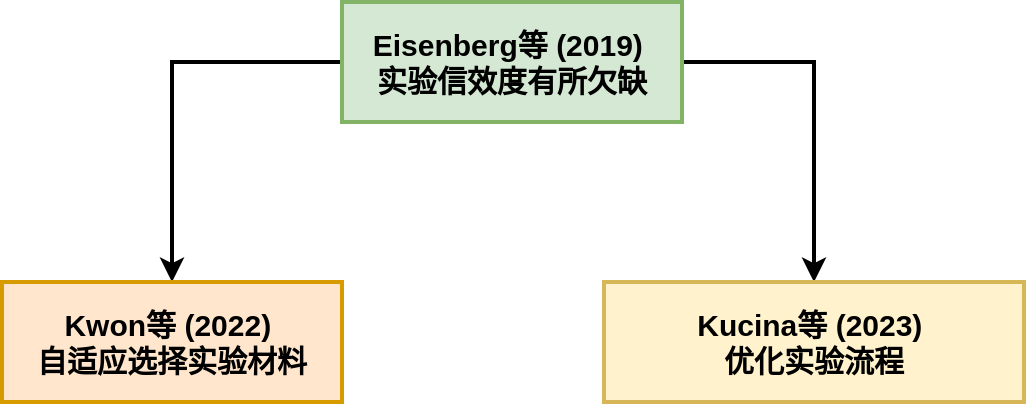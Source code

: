 <mxfile version="22.1.9" type="github" pages="3">
  <diagram name="第 1 页" id="Y6NeB6YuhVJnNUALUvzM">
    <mxGraphModel dx="1420" dy="750" grid="1" gridSize="10" guides="1" tooltips="1" connect="1" arrows="1" fold="1" page="1" pageScale="1" pageWidth="827" pageHeight="1169" math="0" shadow="0">
      <root>
        <mxCell id="0" />
        <mxCell id="1" parent="0" />
        <mxCell id="rUZRIowUhvnyUxmbE3W7-5" value="" style="edgeStyle=orthogonalEdgeStyle;rounded=0;orthogonalLoop=1;jettySize=auto;html=1;fontSize=15;fontStyle=1;strokeWidth=2;" parent="1" source="rUZRIowUhvnyUxmbE3W7-1" target="rUZRIowUhvnyUxmbE3W7-4" edge="1">
          <mxGeometry relative="1" as="geometry">
            <Array as="points">
              <mxPoint x="555" y="270" />
            </Array>
          </mxGeometry>
        </mxCell>
        <mxCell id="-_fgUhSU89ilqW0Jq1CY-1" style="edgeStyle=orthogonalEdgeStyle;rounded=0;orthogonalLoop=1;jettySize=auto;html=1;exitX=0;exitY=0.5;exitDx=0;exitDy=0;entryX=0.5;entryY=0;entryDx=0;entryDy=0;fontStyle=1;strokeWidth=2;" parent="1" source="rUZRIowUhvnyUxmbE3W7-1" target="rUZRIowUhvnyUxmbE3W7-2" edge="1">
          <mxGeometry relative="1" as="geometry">
            <mxPoint x="299" y="270" as="sourcePoint" />
          </mxGeometry>
        </mxCell>
        <mxCell id="rUZRIowUhvnyUxmbE3W7-1" value="Eisenberg等&amp;nbsp;(2019)&amp;nbsp;&lt;br style=&quot;font-size: 15px;&quot;&gt;实验信效度有所欠缺" style="rounded=0;whiteSpace=wrap;html=1;fontSize=15;fontStyle=1;strokeWidth=2;fillColor=#d5e8d4;strokeColor=#82b366;" parent="1" vertex="1">
          <mxGeometry x="319" y="240" width="170" height="60" as="geometry" />
        </mxCell>
        <mxCell id="rUZRIowUhvnyUxmbE3W7-2" value="Kwon等 (2022)&amp;nbsp;&lt;br style=&quot;font-size: 15px;&quot;&gt;自适应选择实验材料" style="whiteSpace=wrap;html=1;rounded=0;fontSize=15;fontStyle=1;strokeWidth=2;fillColor=#ffe6cc;strokeColor=#d79b00;" parent="1" vertex="1">
          <mxGeometry x="149" y="380" width="170" height="60" as="geometry" />
        </mxCell>
        <mxCell id="rUZRIowUhvnyUxmbE3W7-4" value="Kucina等 (2023)&amp;nbsp;&lt;br style=&quot;font-size: 15px;&quot;&gt;优化实验流程" style="whiteSpace=wrap;html=1;rounded=0;fontSize=15;fontStyle=1;strokeWidth=2;fillColor=#fff2cc;strokeColor=#d6b656;" parent="1" vertex="1">
          <mxGeometry x="450" y="380" width="210" height="60" as="geometry" />
        </mxCell>
      </root>
    </mxGraphModel>
  </diagram>
  <diagram id="Mz561NkJV60P83ieriLZ" name="第 2 页">
    <mxGraphModel dx="1420" dy="750" grid="1" gridSize="10" guides="1" tooltips="1" connect="1" arrows="1" fold="1" page="1" pageScale="1" pageWidth="827" pageHeight="1169" math="1" shadow="0">
      <root>
        <mxCell id="0" />
        <mxCell id="1" parent="0" />
        <mxCell id="4qHQcw-jY9jaSLIj31XH-3" style="rounded=0;orthogonalLoop=1;jettySize=auto;html=1;entryX=0.5;entryY=0;entryDx=0;entryDy=0;fontSize=12;" parent="1" source="4qHQcw-jY9jaSLIj31XH-1" target="4qHQcw-jY9jaSLIj31XH-2" edge="1">
          <mxGeometry relative="1" as="geometry" />
        </mxCell>
        <mxCell id="4qHQcw-jY9jaSLIj31XH-7" style="rounded=0;orthogonalLoop=1;jettySize=auto;html=1;fontSize=12;" parent="1" source="4qHQcw-jY9jaSLIj31XH-1" target="4qHQcw-jY9jaSLIj31XH-6" edge="1">
          <mxGeometry relative="1" as="geometry" />
        </mxCell>
        <mxCell id="4qHQcw-jY9jaSLIj31XH-1" value="&lt;b style=&quot;font-size: 21px;&quot;&gt;X&lt;/b&gt;" style="rounded=0;whiteSpace=wrap;html=1;fontSize=21;" parent="1" vertex="1">
          <mxGeometry x="490" y="270" width="120" height="60" as="geometry" />
        </mxCell>
        <mxCell id="4qHQcw-jY9jaSLIj31XH-5" value="" style="edgeStyle=orthogonalEdgeStyle;rounded=0;orthogonalLoop=1;jettySize=auto;html=1;fontSize=12;strokeWidth=2;" parent="1" source="4qHQcw-jY9jaSLIj31XH-2" target="4qHQcw-jY9jaSLIj31XH-4" edge="1">
          <mxGeometry relative="1" as="geometry" />
        </mxCell>
        <mxCell id="4qHQcw-jY9jaSLIj31XH-11" style="edgeStyle=orthogonalEdgeStyle;rounded=0;orthogonalLoop=1;jettySize=auto;html=1;entryX=0;entryY=0.5;entryDx=0;entryDy=0;startArrow=classic;startFill=1;fontSize=12;strokeWidth=2;" parent="1" source="4qHQcw-jY9jaSLIj31XH-2" target="4qHQcw-jY9jaSLIj31XH-6" edge="1">
          <mxGeometry relative="1" as="geometry" />
        </mxCell>
        <mxCell id="4qHQcw-jY9jaSLIj31XH-2" value="$$\mathbf&amp;nbsp;&lt;br style=&quot;font-size: 21px;&quot;&gt;\theta$$" style="ellipse;whiteSpace=wrap;html=1;fontSize=21;" parent="1" vertex="1">
          <mxGeometry x="364" y="410" width="100" height="50" as="geometry" />
        </mxCell>
        <mxCell id="4qHQcw-jY9jaSLIj31XH-4" value="&lt;b style=&quot;border-color: var(--border-color); font-size: 21px;&quot;&gt;Y&lt;/b&gt;" style="whiteSpace=wrap;html=1;fontSize=14;" parent="1" vertex="1">
          <mxGeometry x="354" y="535" width="120" height="60" as="geometry" />
        </mxCell>
        <mxCell id="4qHQcw-jY9jaSLIj31XH-9" value="" style="edgeStyle=orthogonalEdgeStyle;rounded=0;orthogonalLoop=1;jettySize=auto;html=1;entryX=0.5;entryY=0;entryDx=0;entryDy=0;fontSize=12;strokeWidth=2;" parent="1" source="4qHQcw-jY9jaSLIj31XH-6" target="4qHQcw-jY9jaSLIj31XH-10" edge="1">
          <mxGeometry relative="1" as="geometry">
            <mxPoint x="670" y="540" as="targetPoint" />
          </mxGeometry>
        </mxCell>
        <mxCell id="4qHQcw-jY9jaSLIj31XH-6" value="$$\mathbf&amp;nbsp;&lt;br style=&quot;font-size: 21px;&quot;&gt;\tau$$" style="ellipse;whiteSpace=wrap;html=1;fontSize=21;" parent="1" vertex="1">
          <mxGeometry x="620" y="410" width="100" height="50" as="geometry" />
        </mxCell>
        <mxCell id="4qHQcw-jY9jaSLIj31XH-10" value="&lt;b style=&quot;border-color: var(--border-color); font-size: 21px;&quot;&gt;logT&lt;/b&gt;" style="whiteSpace=wrap;html=1;fontSize=14;" parent="1" vertex="1">
          <mxGeometry x="610" y="535" width="120" height="60" as="geometry" />
        </mxCell>
      </root>
    </mxGraphModel>
  </diagram>
  <diagram id="Odnld5mZ4Xsp_DrHCO3e" name="第 3 页">
    <mxGraphModel dx="811" dy="429" grid="1" gridSize="10" guides="1" tooltips="1" connect="1" arrows="1" fold="1" page="1" pageScale="1" pageWidth="827" pageHeight="1169" math="0" shadow="0">
      <root>
        <mxCell id="0" />
        <mxCell id="1" parent="0" />
        <mxCell id="xFs45822GaQPqwtYCmJl-3" value="" style="edgeStyle=orthogonalEdgeStyle;rounded=0;orthogonalLoop=1;jettySize=auto;html=1;fontSize=16;fontStyle=1;fillColor=#ffe6cc;strokeColor=#d79b00;" edge="1" parent="1" source="xFs45822GaQPqwtYCmJl-1" target="xFs45822GaQPqwtYCmJl-2">
          <mxGeometry relative="1" as="geometry" />
        </mxCell>
        <mxCell id="xFs45822GaQPqwtYCmJl-1" value="估计题目参数" style="rounded=0;whiteSpace=wrap;html=1;fontSize=16;fontStyle=1;fillColor=#ffe6cc;strokeColor=#d79b00;" vertex="1" parent="1">
          <mxGeometry x="100" y="200" width="120" height="60" as="geometry" />
        </mxCell>
        <mxCell id="xFs45822GaQPqwtYCmJl-5" value="" style="edgeStyle=orthogonalEdgeStyle;rounded=0;orthogonalLoop=1;jettySize=auto;html=1;fontSize=16;fontStyle=1;fillColor=#ffe6cc;strokeColor=#d79b00;" edge="1" parent="1" source="xFs45822GaQPqwtYCmJl-2" target="xFs45822GaQPqwtYCmJl-4">
          <mxGeometry relative="1" as="geometry" />
        </mxCell>
        <mxCell id="xFs45822GaQPqwtYCmJl-2" value="计算CPA指标" style="rounded=0;whiteSpace=wrap;html=1;fontSize=16;fontStyle=1;fillColor=#ffe6cc;strokeColor=#d79b00;" vertex="1" parent="1">
          <mxGeometry x="100" y="310" width="120" height="60" as="geometry" />
        </mxCell>
        <mxCell id="xFs45822GaQPqwtYCmJl-13" value="" style="edgeStyle=orthogonalEdgeStyle;rounded=0;orthogonalLoop=1;jettySize=auto;html=1;fillColor=#ffe6cc;strokeColor=#d79b00;" edge="1" parent="1" source="xFs45822GaQPqwtYCmJl-4" target="xFs45822GaQPqwtYCmJl-12">
          <mxGeometry relative="1" as="geometry" />
        </mxCell>
        <mxCell id="xFs45822GaQPqwtYCmJl-4" value="确定变点" style="rounded=0;whiteSpace=wrap;html=1;fontSize=16;fontStyle=1;fillColor=#ffe6cc;strokeColor=#d79b00;" vertex="1" parent="1">
          <mxGeometry x="100" y="420" width="120" height="60" as="geometry" />
        </mxCell>
        <mxCell id="xFs45822GaQPqwtYCmJl-12" value="过滤异常作答&lt;br&gt;重新估计参数" style="rounded=0;whiteSpace=wrap;html=1;fontSize=16;fillColor=#ffe6cc;strokeColor=#d79b00;fontStyle=1;" vertex="1" parent="1">
          <mxGeometry x="100" y="560" width="120" height="60" as="geometry" />
        </mxCell>
        <mxCell id="xFs45822GaQPqwtYCmJl-14" value="" style="edgeStyle=orthogonalEdgeStyle;rounded=0;orthogonalLoop=1;jettySize=auto;html=1;fontSize=16;fontStyle=1;fillColor=#f8cecc;strokeColor=#b85450;" edge="1" parent="1" source="xFs45822GaQPqwtYCmJl-15" target="xFs45822GaQPqwtYCmJl-17">
          <mxGeometry relative="1" as="geometry" />
        </mxCell>
        <mxCell id="xFs45822GaQPqwtYCmJl-15" value="估计题目参数" style="rounded=0;whiteSpace=wrap;html=1;fontSize=16;fontStyle=1;fillColor=#f8cecc;strokeColor=#b85450;" vertex="1" parent="1">
          <mxGeometry x="420" y="200" width="120" height="60" as="geometry" />
        </mxCell>
        <mxCell id="xFs45822GaQPqwtYCmJl-16" value="" style="edgeStyle=orthogonalEdgeStyle;rounded=0;orthogonalLoop=1;jettySize=auto;html=1;fontSize=16;fontStyle=1;fillColor=#f8cecc;strokeColor=#b85450;" edge="1" parent="1" source="xFs45822GaQPqwtYCmJl-17" target="xFs45822GaQPqwtYCmJl-19">
          <mxGeometry relative="1" as="geometry" />
        </mxCell>
        <mxCell id="xFs45822GaQPqwtYCmJl-17" value="计算CPA指标" style="rounded=0;whiteSpace=wrap;html=1;fontSize=16;fontStyle=1;fillColor=#f8cecc;strokeColor=#b85450;" vertex="1" parent="1">
          <mxGeometry x="420" y="310" width="120" height="60" as="geometry" />
        </mxCell>
        <mxCell id="xFs45822GaQPqwtYCmJl-18" value="" style="edgeStyle=orthogonalEdgeStyle;rounded=0;orthogonalLoop=1;jettySize=auto;html=1;fillColor=#f8cecc;strokeColor=#b85450;" edge="1" parent="1" source="xFs45822GaQPqwtYCmJl-19" target="xFs45822GaQPqwtYCmJl-20">
          <mxGeometry relative="1" as="geometry" />
        </mxCell>
        <mxCell id="xFs45822GaQPqwtYCmJl-19" value="确定变点" style="rounded=0;whiteSpace=wrap;html=1;fontSize=16;fontStyle=1;fillColor=#f8cecc;strokeColor=#b85450;" vertex="1" parent="1">
          <mxGeometry x="420" y="420" width="120" height="60" as="geometry" />
        </mxCell>
        <mxCell id="xFs45822GaQPqwtYCmJl-21" style="edgeStyle=orthogonalEdgeStyle;rounded=0;orthogonalLoop=1;jettySize=auto;html=1;entryX=1;entryY=0.5;entryDx=0;entryDy=0;fillColor=#f8cecc;strokeColor=#b85450;" edge="1" parent="1" source="xFs45822GaQPqwtYCmJl-20" target="xFs45822GaQPqwtYCmJl-17">
          <mxGeometry relative="1" as="geometry">
            <Array as="points">
              <mxPoint x="600" y="590" />
              <mxPoint x="600" y="340" />
            </Array>
          </mxGeometry>
        </mxCell>
        <mxCell id="xFs45822GaQPqwtYCmJl-20" value="过滤异常作答&lt;br&gt;重新估计参数" style="rounded=0;whiteSpace=wrap;html=1;fontSize=16;fillColor=#f8cecc;strokeColor=#b85450;fontStyle=1;" vertex="1" parent="1">
          <mxGeometry x="420" y="560" width="120" height="60" as="geometry" />
        </mxCell>
      </root>
    </mxGraphModel>
  </diagram>
</mxfile>
